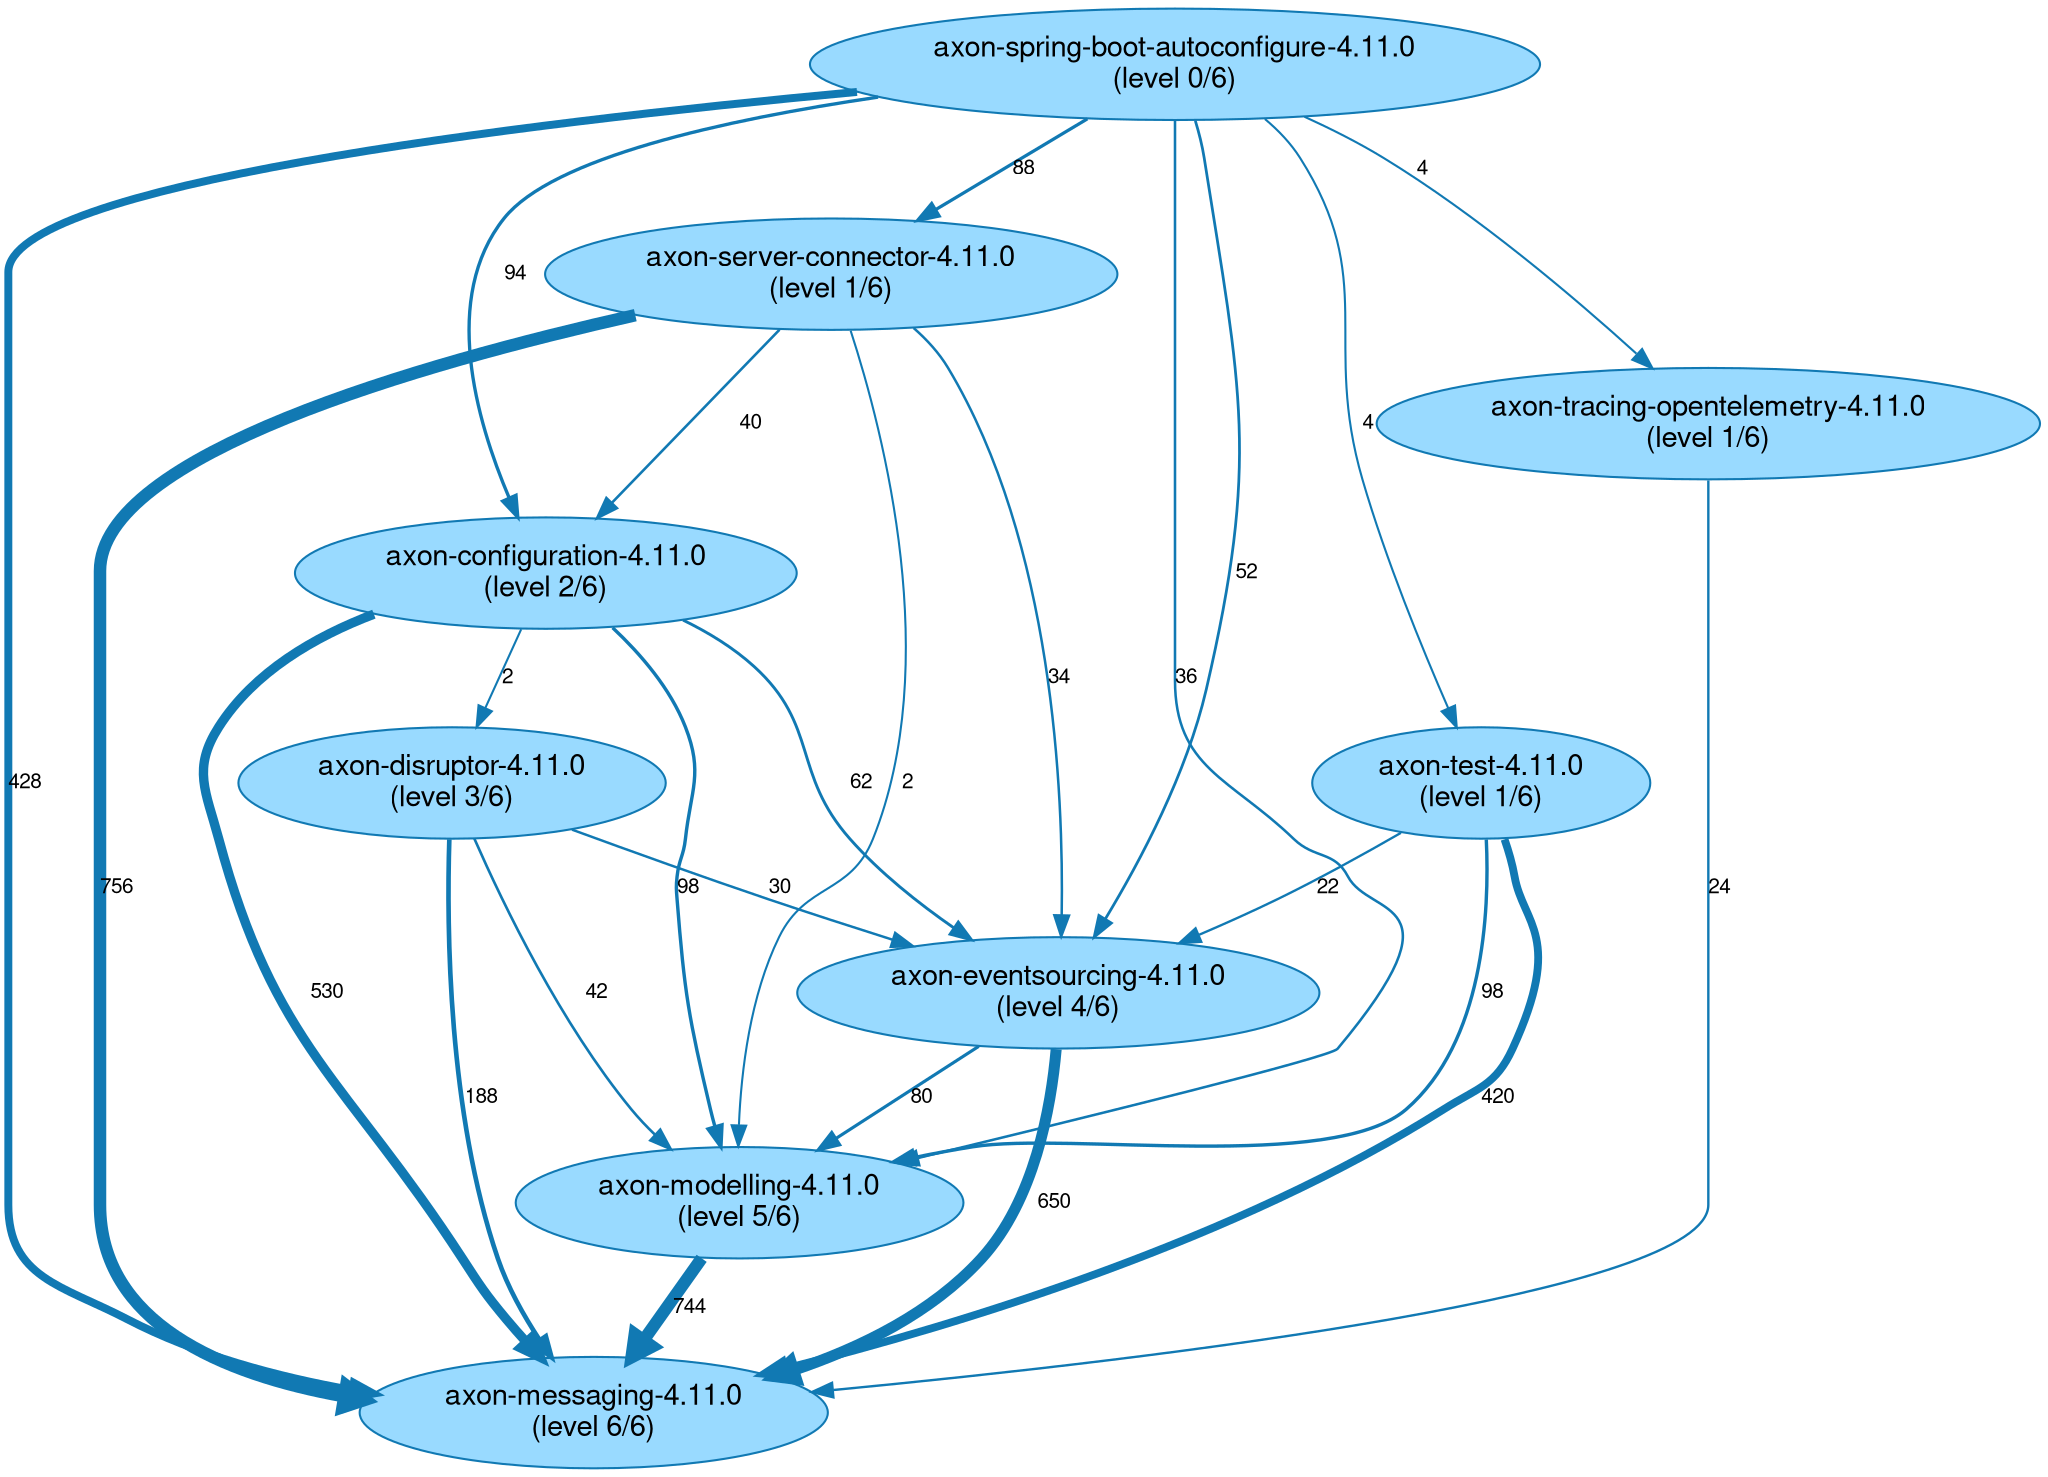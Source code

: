 // This GraphViz dot file was generated by the script convertQueryResultCsvToGraphVizDotFile.sh with default.template

strict digraph JavaArtifactBuildLevels {
    fontname = "Helvetica,Arial,sans-serif";
    node [fontname = "Helvetica,Arial,sans-serif";];
    edge [fontname = "Helvetica,Arial,sans-serif"; fontsize = 10;];
    node [style = filled; fillcolor = "0.560 0.400 0.999";];
    node [color = "0.560 0.900 0.700";];
    edge [color = "0.560 0.900 0.700";];
	"axon-server-connector-4.11.0\n(level 1/6)" -> "axon-messaging-4.11.0\n(level 6/6)" [label = 756; penwidth = 6.0; ];
	"axon-modelling-4.11.0\n(level 5/6)" -> "axon-messaging-4.11.0\n(level 6/6)" [label = 744; penwidth = 5.92; ];
	"axon-eventsourcing-4.11.0\n(level 4/6)" -> "axon-messaging-4.11.0\n(level 6/6)" [label = 650; penwidth = 5.3; ];
	"axon-configuration-4.11.0\n(level 2/6)" -> "axon-messaging-4.11.0\n(level 6/6)" [label = 530; penwidth = 4.5; ];
	"axon-spring-boot-autoconfigure-4.11.0\n(level 0/6)" -> "axon-messaging-4.11.0\n(level 6/6)" [label = 428; penwidth = 3.82; ];
	"axon-test-4.11.0\n(level 1/6)" -> "axon-messaging-4.11.0\n(level 6/6)" [label = 420; penwidth = 3.77; ];
	"axon-disruptor-4.11.0\n(level 3/6)" -> "axon-messaging-4.11.0\n(level 6/6)" [label = 188; penwidth = 2.23; ];
	"axon-test-4.11.0\n(level 1/6)" -> "axon-modelling-4.11.0\n(level 5/6)" [label = 98; penwidth = 1.64; ];
	"axon-configuration-4.11.0\n(level 2/6)" -> "axon-modelling-4.11.0\n(level 5/6)" [label = 98; penwidth = 1.64; ];
	"axon-spring-boot-autoconfigure-4.11.0\n(level 0/6)" -> "axon-configuration-4.11.0\n(level 2/6)" [label = 94; penwidth = 1.61; ];
	"axon-spring-boot-autoconfigure-4.11.0\n(level 0/6)" -> "axon-server-connector-4.11.0\n(level 1/6)" [label = 88; penwidth = 1.57; ];
	"axon-eventsourcing-4.11.0\n(level 4/6)" -> "axon-modelling-4.11.0\n(level 5/6)" [label = 80; penwidth = 1.52; ];
	"axon-configuration-4.11.0\n(level 2/6)" -> "axon-eventsourcing-4.11.0\n(level 4/6)" [label = 62; penwidth = 1.4; ];
	"axon-spring-boot-autoconfigure-4.11.0\n(level 0/6)" -> "axon-eventsourcing-4.11.0\n(level 4/6)" [label = 52; penwidth = 1.33; ];
	"axon-disruptor-4.11.0\n(level 3/6)" -> "axon-modelling-4.11.0\n(level 5/6)" [label = 42; penwidth = 1.27; ];
	"axon-server-connector-4.11.0\n(level 1/6)" -> "axon-configuration-4.11.0\n(level 2/6)" [label = 40; penwidth = 1.25; ];
	"axon-spring-boot-autoconfigure-4.11.0\n(level 0/6)" -> "axon-modelling-4.11.0\n(level 5/6)" [label = 36; penwidth = 1.23; ];
	"axon-server-connector-4.11.0\n(level 1/6)" -> "axon-eventsourcing-4.11.0\n(level 4/6)" [label = 34; penwidth = 1.21; ];
	"axon-disruptor-4.11.0\n(level 3/6)" -> "axon-eventsourcing-4.11.0\n(level 4/6)" [label = 30; penwidth = 1.19; ];
	"axon-tracing-opentelemetry-4.11.0\n(level 1/6)" -> "axon-messaging-4.11.0\n(level 6/6)" [label = 24; penwidth = 1.15; ];
	"axon-test-4.11.0\n(level 1/6)" -> "axon-eventsourcing-4.11.0\n(level 4/6)" [label = 22; penwidth = 1.13; ];
	"axon-spring-boot-autoconfigure-4.11.0\n(level 0/6)" -> "axon-tracing-opentelemetry-4.11.0\n(level 1/6)" [label = 4; penwidth = 1.01; ];
	"axon-spring-boot-autoconfigure-4.11.0\n(level 0/6)" -> "axon-test-4.11.0\n(level 1/6)" [label = 4; penwidth = 1.01; ];
	"axon-server-connector-4.11.0\n(level 1/6)" -> "axon-modelling-4.11.0\n(level 5/6)" [label = 2; penwidth = 1.0; ];
	"axon-configuration-4.11.0\n(level 2/6)" -> "axon-disruptor-4.11.0\n(level 3/6)" [label = 2; penwidth = 1.0; ];
}
